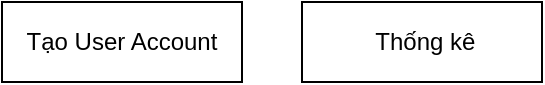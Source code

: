 <mxfile version="12.9.6" type="github"><diagram id="hDmS1Tz0jN3hY_vHUTkt" name="Hompage"><mxGraphModel dx="1426" dy="778" grid="1" gridSize="10" guides="1" tooltips="1" connect="1" arrows="1" fold="1" page="1" pageScale="1" pageWidth="827" pageHeight="1169" math="0" shadow="0"><root><mxCell id="0"/><mxCell id="1" parent="0"/><mxCell id="iaHjPbN0xwdGtUWw5_Am-1" value="Tạo User Account" style="rounded=0;whiteSpace=wrap;html=1;" parent="1" vertex="1"><mxGeometry x="160" y="120" width="120" height="40" as="geometry"/></mxCell><mxCell id="Kwt-tZTSDvmpZlr4GbqV-1" value="&amp;nbsp;Thống kê" style="rounded=0;whiteSpace=wrap;html=1;" vertex="1" parent="1"><mxGeometry x="310" y="120" width="120" height="40" as="geometry"/></mxCell></root></mxGraphModel></diagram></mxfile>